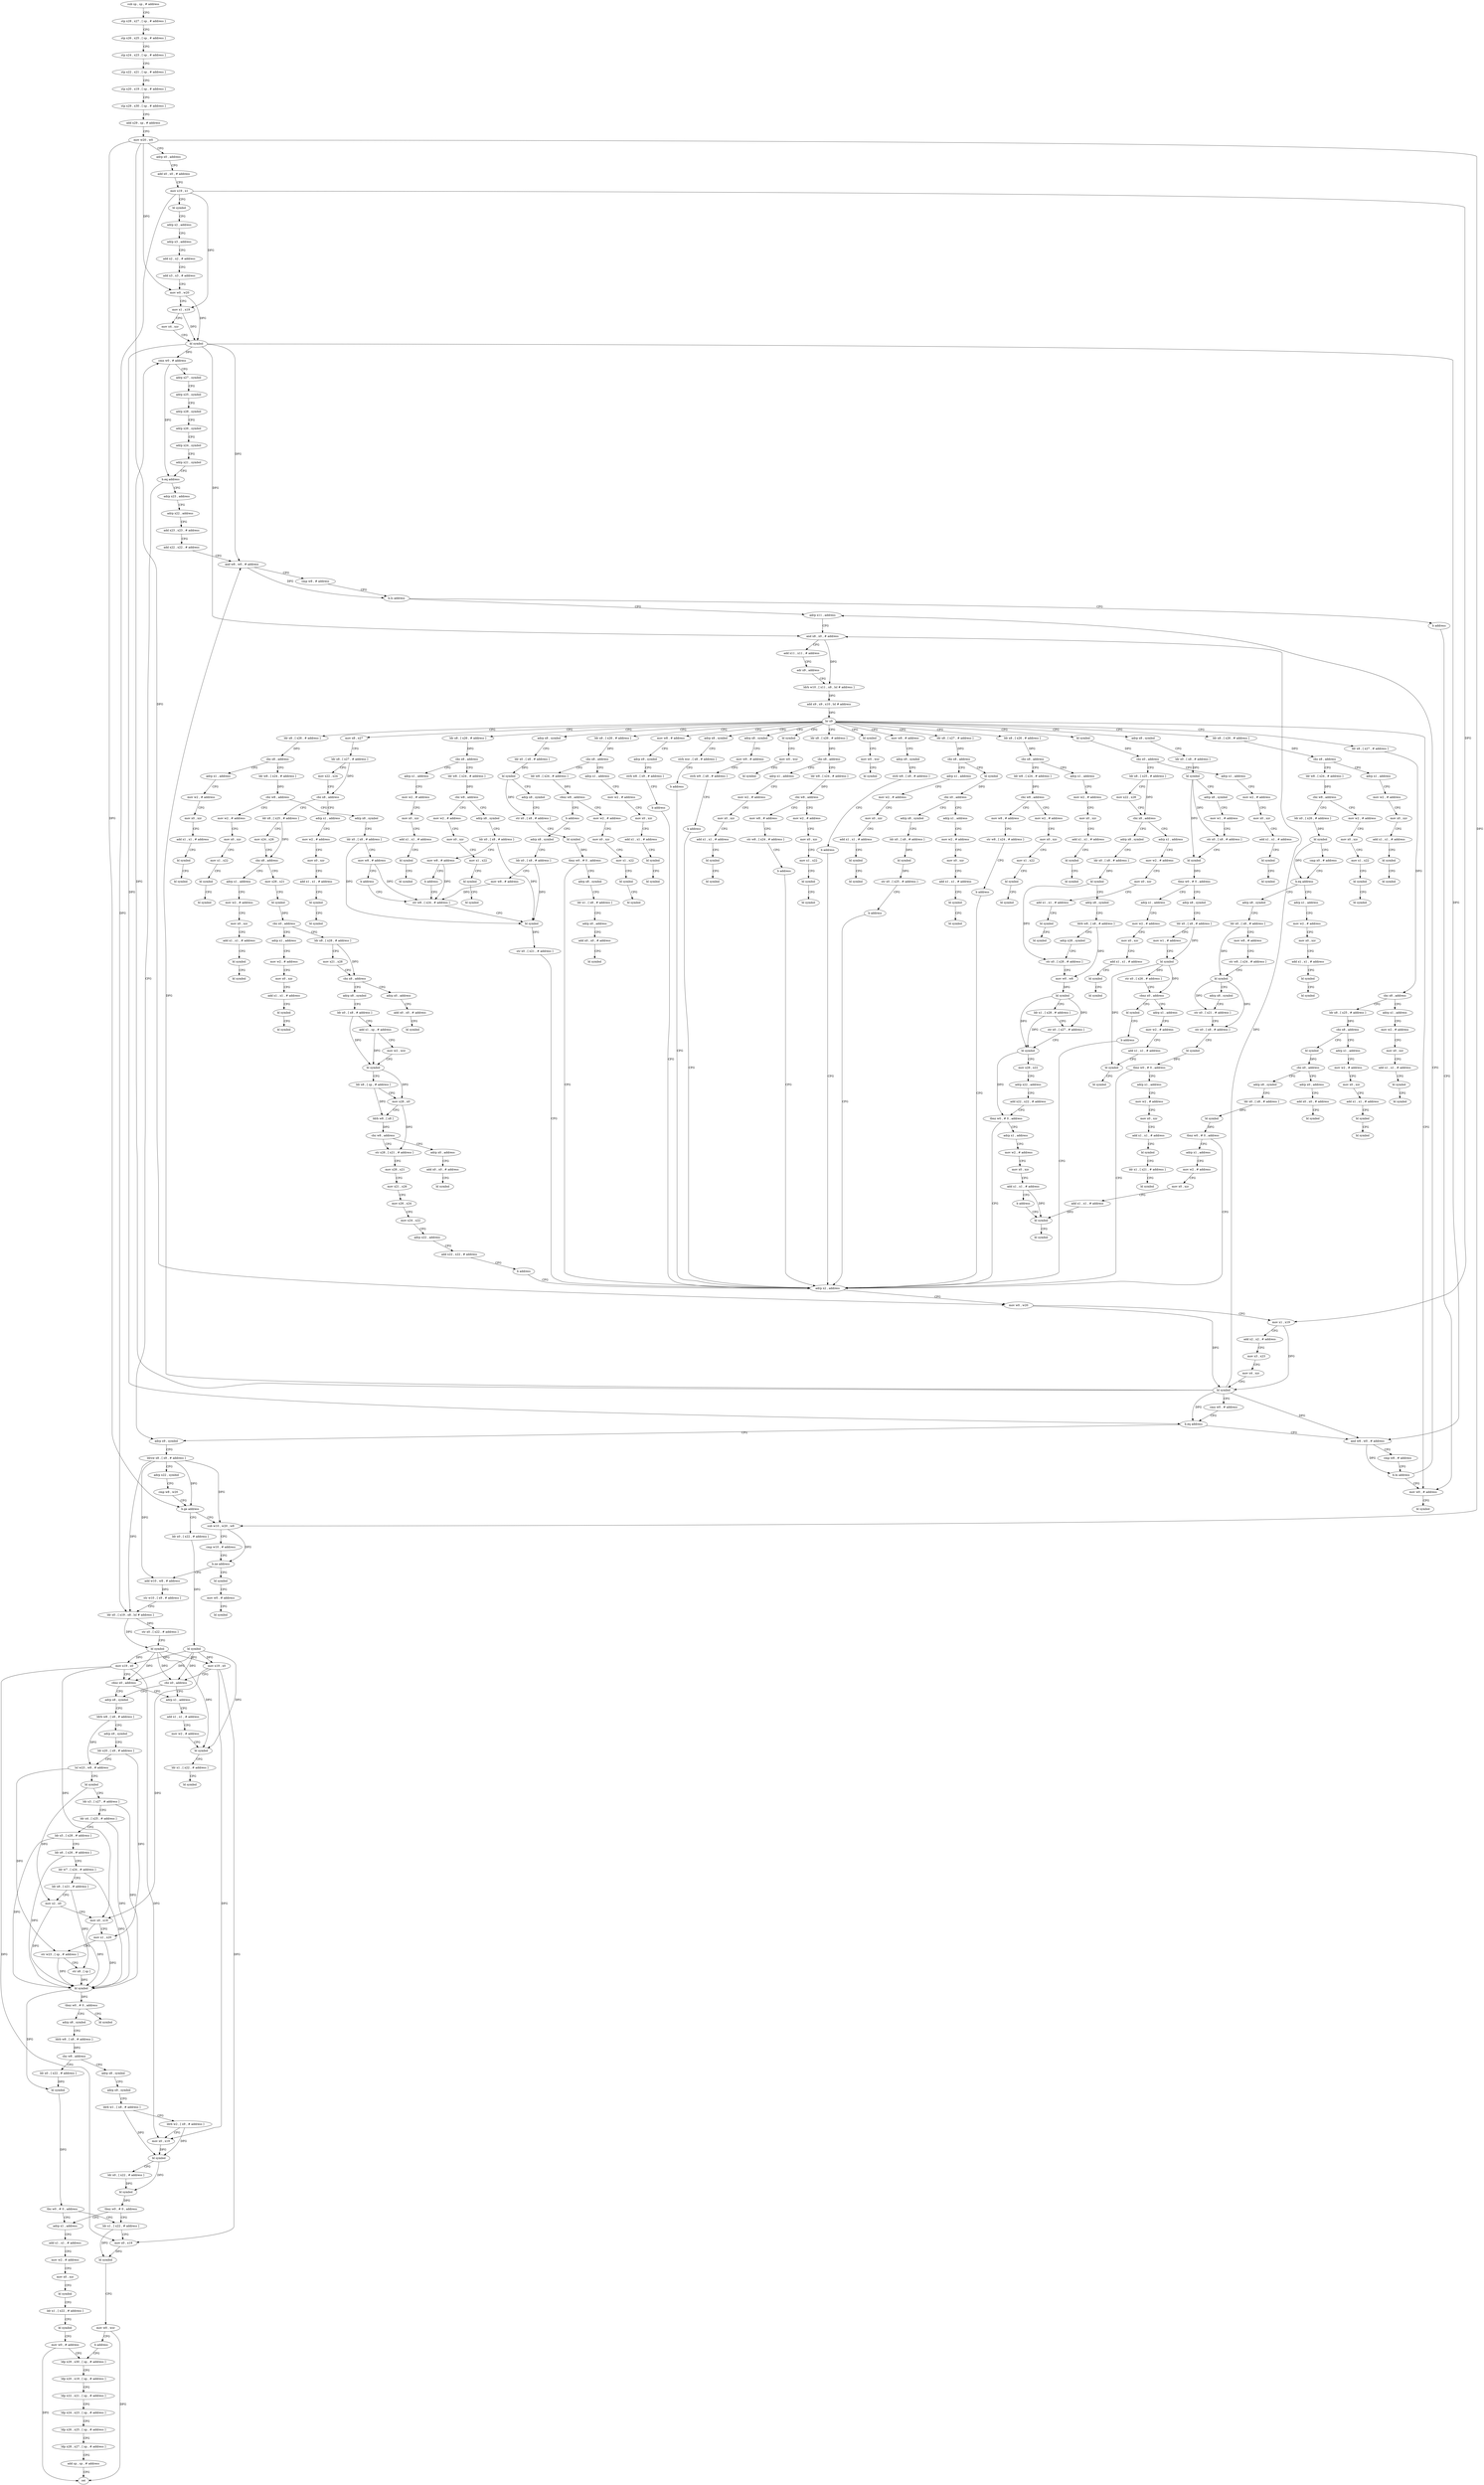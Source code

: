 digraph "func" {
"4214928" [label = "sub sp , sp , # address" ]
"4214932" [label = "stp x28 , x27 , [ sp , # address ]" ]
"4214936" [label = "stp x26 , x25 , [ sp , # address ]" ]
"4214940" [label = "stp x24 , x23 , [ sp , # address ]" ]
"4214944" [label = "stp x22 , x21 , [ sp , # address ]" ]
"4214948" [label = "stp x20 , x19 , [ sp , # address ]" ]
"4214952" [label = "stp x29 , x30 , [ sp , # address ]" ]
"4214956" [label = "add x29 , sp , # address" ]
"4214960" [label = "mov w20 , w0" ]
"4214964" [label = "adrp x0 , address" ]
"4214968" [label = "add x0 , x0 , # address" ]
"4214972" [label = "mov x19 , x1" ]
"4214976" [label = "bl symbol" ]
"4214980" [label = "adrp x2 , address" ]
"4214984" [label = "adrp x3 , address" ]
"4214988" [label = "add x2 , x2 , # address" ]
"4214992" [label = "add x3 , x3 , # address" ]
"4214996" [label = "mov w0 , w20" ]
"4215000" [label = "mov x1 , x19" ]
"4215004" [label = "mov x4 , xzr" ]
"4215008" [label = "bl symbol" ]
"4215012" [label = "cmn w0 , # address" ]
"4215016" [label = "adrp x27 , symbol" ]
"4215020" [label = "adrp x25 , symbol" ]
"4215024" [label = "adrp x28 , symbol" ]
"4215028" [label = "adrp x26 , symbol" ]
"4215032" [label = "adrp x24 , symbol" ]
"4215036" [label = "adrp x21 , symbol" ]
"4215040" [label = "b.eq address" ]
"4216584" [label = "adrp x9 , symbol" ]
"4215044" [label = "adrp x23 , address" ]
"4216588" [label = "ldrsw x8 , [ x9 , # address ]" ]
"4216592" [label = "adrp x22 , symbol" ]
"4216596" [label = "cmp w8 , w20" ]
"4216600" [label = "b.ge address" ]
"4216764" [label = "ldr x0 , [ x22 , # address ]" ]
"4216604" [label = "sub w10 , w20 , w8" ]
"4215048" [label = "adrp x22 , address" ]
"4215052" [label = "add x23 , x23 , # address" ]
"4215056" [label = "add x22 , x22 , # address" ]
"4215060" [label = "and w8 , w0 , # address" ]
"4215064" [label = "cmp w8 , # address" ]
"4215068" [label = "b.ls address" ]
"4215148" [label = "adrp x11 , address" ]
"4215072" [label = "b address" ]
"4216768" [label = "bl symbol" ]
"4216772" [label = "mov x19 , x0" ]
"4216776" [label = "cbz x0 , address" ]
"4216644" [label = "adrp x1 , address" ]
"4216780" [label = "adrp x8 , symbol" ]
"4216608" [label = "cmp w10 , # address" ]
"4216612" [label = "b.ne address" ]
"4217036" [label = "bl symbol" ]
"4216616" [label = "add w10 , w8 , # address" ]
"4215152" [label = "and x8 , x0 , # address" ]
"4215156" [label = "add x11 , x11 , # address" ]
"4215160" [label = "adr x9 , address" ]
"4215164" [label = "ldrh w10 , [ x11 , x8 , lsl # address ]" ]
"4215168" [label = "add x9 , x9 , x10 , lsl # address" ]
"4215172" [label = "br x9" ]
"4215176" [label = "adrp x8 , symbol" ]
"4215228" [label = "ldr x8 , [ x26 , # address ]" ]
"4215248" [label = "ldr x8 , [ x26 , # address ]" ]
"4215396" [label = "ldr x8 , [ x26 , # address ]" ]
"4215444" [label = "ldr x8 , [ x27 , # address ]" ]
"4215528" [label = "mov w8 , # address" ]
"4215544" [label = "bl symbol" ]
"4215696" [label = "mov x8 , x27" ]
"4215912" [label = "ldr x8 , [ x27 , # address ]" ]
"4216040" [label = "adrp x8 , symbol" ]
"4216152" [label = "ldr x8 , [ x26 , # address ]" ]
"4216204" [label = "ldr x8 , [ x26 , # address ]" ]
"4216252" [label = "ldr x8 , [ x26 , # address ]" ]
"4216304" [label = "adrp x8 , symbol" ]
"4216316" [label = "adrp x8 , symbol" ]
"4216332" [label = "mov w8 , # address" ]
"4217004" [label = "mov w0 , # address" ]
"4217012" [label = "bl symbol" ]
"4217024" [label = "bl symbol" ]
"4216648" [label = "add x1 , x1 , # address" ]
"4216652" [label = "mov w2 , # address" ]
"4216656" [label = "bl symbol" ]
"4216660" [label = "ldr x1 , [ x22 , # address ]" ]
"4216664" [label = "bl symbol" ]
"4216784" [label = "ldrb w8 , [ x8 , # address ]" ]
"4216788" [label = "adrp x9 , symbol" ]
"4216792" [label = "ldr x20 , [ x9 , # address ]" ]
"4216796" [label = "lsl w23 , w8 , # address" ]
"4216800" [label = "bl symbol" ]
"4216804" [label = "ldr x3 , [ x27 , # address ]" ]
"4216808" [label = "ldr x4 , [ x25 , # address ]" ]
"4216812" [label = "ldr x5 , [ x28 , # address ]" ]
"4216816" [label = "ldr x6 , [ x26 , # address ]" ]
"4216820" [label = "ldr w7 , [ x24 , # address ]" ]
"4216824" [label = "ldr x8 , [ x21 , # address ]" ]
"4216828" [label = "mov x2 , x0" ]
"4216832" [label = "mov x0 , x19" ]
"4216836" [label = "mov x1 , x20" ]
"4216840" [label = "str w23 , [ sp , # address ]" ]
"4216844" [label = "str x8 , [ sp ]" ]
"4216848" [label = "bl symbol" ]
"4216852" [label = "tbnz w0 , # 0 , address" ]
"4216860" [label = "adrp x8 , symbol" ]
"4216856" [label = "bl symbol" ]
"4217040" [label = "mov w0 , # address" ]
"4217044" [label = "bl symbol" ]
"4216620" [label = "str w10 , [ x9 , # address ]" ]
"4216624" [label = "ldr x0 , [ x19 , x8 , lsl # address ]" ]
"4216628" [label = "str x0 , [ x22 , # address ]" ]
"4216632" [label = "bl symbol" ]
"4216636" [label = "mov x19 , x0" ]
"4216640" [label = "cbnz x0 , address" ]
"4215180" [label = "ldr x0 , [ x8 , # address ]" ]
"4215184" [label = "bl symbol" ]
"4215188" [label = "adrp x8 , symbol" ]
"4215192" [label = "str x0 , [ x8 , # address ]" ]
"4215196" [label = "bl symbol" ]
"4215200" [label = "tbnz w0 , # 0 , address" ]
"4215100" [label = "adrp x2 , address" ]
"4215204" [label = "adrp x8 , symbol" ]
"4215232" [label = "cbz x8 , address" ]
"4216348" [label = "adrp x1 , address" ]
"4215236" [label = "ldr w8 , [ x24 , # address ]" ]
"4215252" [label = "cbz x8 , address" ]
"4216404" [label = "adrp x1 , address" ]
"4215256" [label = "ldr w8 , [ x24 , # address ]" ]
"4215400" [label = "cbz x8 , address" ]
"4216440" [label = "adrp x1 , address" ]
"4215404" [label = "ldr w8 , [ x24 , # address ]" ]
"4215448" [label = "cbz x8 , address" ]
"4215476" [label = "bl symbol" ]
"4215452" [label = "adrp x1 , address" ]
"4215532" [label = "adrp x9 , symbol" ]
"4215536" [label = "strb w8 , [ x9 , # address ]" ]
"4215540" [label = "b address" ]
"4215548" [label = "cbz x0 , address" ]
"4215576" [label = "ldr x8 , [ x25 , # address ]" ]
"4215552" [label = "adrp x1 , address" ]
"4215700" [label = "ldr x8 , [ x27 , # address ]" ]
"4215704" [label = "mov x22 , x24" ]
"4215708" [label = "cbz x8 , address" ]
"4215736" [label = "ldr x8 , [ x25 , # address ]" ]
"4215712" [label = "adrp x1 , address" ]
"4215916" [label = "cbz x8 , address" ]
"4215944" [label = "ldr x8 , [ x25 , # address ]" ]
"4215920" [label = "adrp x1 , address" ]
"4216044" [label = "ldr x0 , [ x8 , # address ]" ]
"4216048" [label = "bl symbol" ]
"4216052" [label = "adrp x8 , symbol" ]
"4216056" [label = "mov w1 , # address" ]
"4216060" [label = "str x0 , [ x8 , # address ]" ]
"4216064" [label = "bl symbol" ]
"4216068" [label = "tbnz w0 , # 0 , address" ]
"4216096" [label = "adrp x8 , symbol" ]
"4216072" [label = "adrp x1 , address" ]
"4216156" [label = "cbz x8 , address" ]
"4216476" [label = "adrp x1 , address" ]
"4216160" [label = "ldr w8 , [ x24 , # address ]" ]
"4216208" [label = "cbz x8 , address" ]
"4216512" [label = "adrp x1 , address" ]
"4216212" [label = "ldr w8 , [ x24 , # address ]" ]
"4216256" [label = "cbz x8 , address" ]
"4216548" [label = "adrp x1 , address" ]
"4216260" [label = "ldr w8 , [ x24 , # address ]" ]
"4216308" [label = "strb wzr , [ x8 , # address ]" ]
"4216312" [label = "b address" ]
"4216320" [label = "mov w9 , # address" ]
"4216324" [label = "strb w9 , [ x8 , # address ]" ]
"4216328" [label = "b address" ]
"4216336" [label = "adrp x9 , symbol" ]
"4216340" [label = "strb w8 , [ x9 , # address ]" ]
"4216344" [label = "b address" ]
"4217008" [label = "bl symbol" ]
"4217016" [label = "mov w0 , wzr" ]
"4217020" [label = "bl symbol" ]
"4217028" [label = "mov w0 , wzr" ]
"4217032" [label = "bl symbol" ]
"4216864" [label = "ldrb w8 , [ x8 , # address ]" ]
"4216868" [label = "cbz w8 , address" ]
"4216904" [label = "adrp x8 , symbol" ]
"4216872" [label = "ldr x0 , [ x22 , # address ]" ]
"4215104" [label = "mov w0 , w20" ]
"4215108" [label = "mov x1 , x19" ]
"4215112" [label = "add x2 , x2 , # address" ]
"4215116" [label = "mov x3 , x23" ]
"4215120" [label = "mov x4 , xzr" ]
"4215124" [label = "bl symbol" ]
"4215128" [label = "cmn w0 , # address" ]
"4215132" [label = "b.eq address" ]
"4215136" [label = "and w8 , w0 , # address" ]
"4215208" [label = "ldr x1 , [ x8 , # address ]" ]
"4215212" [label = "adrp x0 , address" ]
"4215216" [label = "add x0 , x0 , # address" ]
"4215220" [label = "bl symbol" ]
"4216352" [label = "mov w2 , # address" ]
"4216356" [label = "mov x0 , xzr" ]
"4216360" [label = "add x1 , x1 , # address" ]
"4216364" [label = "bl symbol" ]
"4216368" [label = "bl symbol" ]
"4215240" [label = "cbnz w8 , address" ]
"4216380" [label = "mov w2 , # address" ]
"4215244" [label = "b address" ]
"4216408" [label = "mov w2 , # address" ]
"4216412" [label = "mov x0 , xzr" ]
"4216416" [label = "add x1 , x1 , # address" ]
"4216420" [label = "bl symbol" ]
"4216424" [label = "bl symbol" ]
"4215260" [label = "cbz w8 , address" ]
"4215284" [label = "ldr x0 , [ x26 , # address ]" ]
"4215264" [label = "mov w2 , # address" ]
"4216444" [label = "mov w2 , # address" ]
"4216448" [label = "mov x0 , xzr" ]
"4216452" [label = "add x1 , x1 , # address" ]
"4216456" [label = "bl symbol" ]
"4216460" [label = "bl symbol" ]
"4215408" [label = "cbz w8 , address" ]
"4215432" [label = "mov w8 , # address" ]
"4215412" [label = "mov w2 , # address" ]
"4215480" [label = "cbz x0 , address" ]
"4215508" [label = "adrp x8 , symbol" ]
"4215484" [label = "adrp x1 , address" ]
"4215456" [label = "mov w2 , # address" ]
"4215460" [label = "mov x0 , xzr" ]
"4215464" [label = "add x1 , x1 , # address" ]
"4215468" [label = "bl symbol" ]
"4215472" [label = "bl symbol" ]
"4215580" [label = "mov x22 , x28" ]
"4215584" [label = "cbz x8 , address" ]
"4215612" [label = "adrp x8 , symbol" ]
"4215588" [label = "adrp x1 , address" ]
"4215556" [label = "mov w2 , # address" ]
"4215560" [label = "mov x0 , xzr" ]
"4215564" [label = "add x1 , x1 , # address" ]
"4215568" [label = "bl symbol" ]
"4215572" [label = "bl symbol" ]
"4215740" [label = "mov x24 , x26" ]
"4215744" [label = "cbz x8 , address" ]
"4215772" [label = "mov x26 , x21" ]
"4215748" [label = "adrp x1 , address" ]
"4215716" [label = "mov w2 , # address" ]
"4215720" [label = "mov x0 , xzr" ]
"4215724" [label = "add x1 , x1 , # address" ]
"4215728" [label = "bl symbol" ]
"4215732" [label = "bl symbol" ]
"4215948" [label = "cbz x8 , address" ]
"4215976" [label = "bl symbol" ]
"4215952" [label = "adrp x1 , address" ]
"4215924" [label = "mov w2 , # address" ]
"4215928" [label = "mov x0 , xzr" ]
"4215932" [label = "add x1 , x1 , # address" ]
"4215936" [label = "bl symbol" ]
"4215940" [label = "bl symbol" ]
"4216100" [label = "ldr x0 , [ x8 , # address ]" ]
"4216104" [label = "mov w1 , # address" ]
"4216108" [label = "bl symbol" ]
"4216112" [label = "str x0 , [ x26 , # address ]" ]
"4216116" [label = "cbnz x0 , address" ]
"4216144" [label = "bl symbol" ]
"4216120" [label = "adrp x1 , address" ]
"4216076" [label = "mov w2 , # address" ]
"4216080" [label = "mov x0 , xzr" ]
"4216084" [label = "add x1 , x1 , # address" ]
"4216088" [label = "bl symbol" ]
"4216092" [label = "bl symbol" ]
"4216480" [label = "mov w2 , # address" ]
"4216484" [label = "mov x0 , xzr" ]
"4216488" [label = "add x1 , x1 , # address" ]
"4216492" [label = "bl symbol" ]
"4216496" [label = "bl symbol" ]
"4216164" [label = "cbz w8 , address" ]
"4216188" [label = "adrp x8 , symbol" ]
"4216168" [label = "mov w2 , # address" ]
"4216516" [label = "mov w2 , # address" ]
"4216520" [label = "mov x0 , xzr" ]
"4216524" [label = "add x1 , x1 , # address" ]
"4216528" [label = "bl symbol" ]
"4216532" [label = "bl symbol" ]
"4216216" [label = "cbz w8 , address" ]
"4216240" [label = "mov w8 , # address" ]
"4216220" [label = "mov w2 , # address" ]
"4216552" [label = "mov w2 , # address" ]
"4216556" [label = "mov x0 , xzr" ]
"4216560" [label = "add x1 , x1 , # address" ]
"4216564" [label = "bl symbol" ]
"4216568" [label = "bl symbol" ]
"4216264" [label = "cbz w8 , address" ]
"4216288" [label = "adrp x8 , symbol" ]
"4216268" [label = "mov w2 , # address" ]
"4216908" [label = "adrp x9 , symbol" ]
"4216912" [label = "ldrb w1 , [ x8 , # address ]" ]
"4216916" [label = "ldrb w2 , [ x9 , # address ]" ]
"4216920" [label = "mov x0 , x19" ]
"4216924" [label = "bl symbol" ]
"4216928" [label = "ldr x0 , [ x22 , # address ]" ]
"4216932" [label = "bl symbol" ]
"4216936" [label = "tbnz w0 , # 0 , address" ]
"4216884" [label = "ldr x1 , [ x22 , # address ]" ]
"4216940" [label = "adrp x1 , address" ]
"4216876" [label = "bl symbol" ]
"4216880" [label = "tbz w0 , # 0 , address" ]
"4215140" [label = "cmp w8 , # address" ]
"4215144" [label = "b.hi address" ]
"4216384" [label = "mov x0 , xzr" ]
"4216388" [label = "mov x1 , x22" ]
"4216392" [label = "bl symbol" ]
"4216396" [label = "bl symbol" ]
"4215076" [label = "adrp x8 , symbol" ]
"4215288" [label = "bl symbol" ]
"4215292" [label = "cmp x0 , # address" ]
"4215296" [label = "b.eq address" ]
"4215324" [label = "adrp x8 , symbol" ]
"4215300" [label = "adrp x1 , address" ]
"4215268" [label = "mov x0 , xzr" ]
"4215272" [label = "mov x1 , x22" ]
"4215276" [label = "bl symbol" ]
"4215280" [label = "bl symbol" ]
"4215436" [label = "str w8 , [ x24 , # address ]" ]
"4215440" [label = "b address" ]
"4215416" [label = "mov x0 , xzr" ]
"4215420" [label = "mov x1 , x22" ]
"4215424" [label = "bl symbol" ]
"4215428" [label = "bl symbol" ]
"4215512" [label = "ldr x0 , [ x8 , # address ]" ]
"4215516" [label = "bl symbol" ]
"4215520" [label = "str x0 , [ x25 , # address ]" ]
"4215524" [label = "b address" ]
"4215488" [label = "mov w2 , # address" ]
"4215492" [label = "mov x0 , xzr" ]
"4215496" [label = "add x1 , x1 , # address" ]
"4215500" [label = "bl symbol" ]
"4215504" [label = "bl symbol" ]
"4215616" [label = "ldr x0 , [ x8 , # address ]" ]
"4215620" [label = "bl symbol" ]
"4215624" [label = "adrp x8 , symbol" ]
"4215628" [label = "ldrb w8 , [ x8 , # address ]" ]
"4215632" [label = "adrp x28 , symbol" ]
"4215636" [label = "str x0 , [ x28 , # address ]" ]
"4215640" [label = "mov w0 , w8" ]
"4215644" [label = "bl symbol" ]
"4215648" [label = "ldr x1 , [ x28 , # address ]" ]
"4215652" [label = "str x0 , [ x27 , # address ]" ]
"4215656" [label = "bl symbol" ]
"4215660" [label = "mov x28 , x22" ]
"4215664" [label = "adrp x22 , address" ]
"4215668" [label = "add x22 , x22 , # address" ]
"4215672" [label = "tbnz w0 , # 0 , address" ]
"4215676" [label = "adrp x1 , address" ]
"4215592" [label = "mov w2 , # address" ]
"4215596" [label = "mov x0 , xzr" ]
"4215600" [label = "add x1 , x1 , # address" ]
"4215604" [label = "bl symbol" ]
"4215608" [label = "bl symbol" ]
"4215776" [label = "bl symbol" ]
"4215780" [label = "cbz x0 , address" ]
"4215808" [label = "ldr x8 , [ x28 , # address ]" ]
"4215784" [label = "adrp x1 , address" ]
"4215752" [label = "mov w2 , # address" ]
"4215756" [label = "mov x0 , xzr" ]
"4215760" [label = "add x1 , x1 , # address" ]
"4215764" [label = "bl symbol" ]
"4215768" [label = "bl symbol" ]
"4215980" [label = "cbz x0 , address" ]
"4215996" [label = "adrp x8 , symbol" ]
"4215984" [label = "adrp x0 , address" ]
"4215956" [label = "mov w2 , # address" ]
"4215960" [label = "mov x0 , xzr" ]
"4215964" [label = "add x1 , x1 , # address" ]
"4215968" [label = "bl symbol" ]
"4215972" [label = "bl symbol" ]
"4216148" [label = "b address" ]
"4216124" [label = "mov w2 , # address" ]
"4216128" [label = "add x1 , x1 , # address" ]
"4216132" [label = "bl symbol" ]
"4216136" [label = "bl symbol" ]
"4216192" [label = "ldr x0 , [ x8 , # address ]" ]
"4216196" [label = "mov w8 , # address" ]
"4216200" [label = "b address" ]
"4215088" [label = "str w8 , [ x24 , # address ]" ]
"4216172" [label = "mov x0 , xzr" ]
"4216176" [label = "mov x1 , x22" ]
"4216180" [label = "bl symbol" ]
"4216184" [label = "bl symbol" ]
"4216244" [label = "str w8 , [ x24 , # address ]" ]
"4216248" [label = "b address" ]
"4216224" [label = "mov x0 , xzr" ]
"4216228" [label = "mov x1 , x22" ]
"4216232" [label = "bl symbol" ]
"4216236" [label = "bl symbol" ]
"4216292" [label = "ldr x0 , [ x8 , # address ]" ]
"4216296" [label = "mov w8 , # address" ]
"4216300" [label = "b address" ]
"4216272" [label = "mov x0 , xzr" ]
"4216276" [label = "mov x1 , x22" ]
"4216280" [label = "bl symbol" ]
"4216284" [label = "bl symbol" ]
"4216888" [label = "mov x0 , x19" ]
"4216892" [label = "bl symbol" ]
"4216896" [label = "mov w0 , wzr" ]
"4216900" [label = "b address" ]
"4216972" [label = "ldp x29 , x30 , [ sp , # address ]" ]
"4216944" [label = "add x1 , x1 , # address" ]
"4216948" [label = "mov w2 , # address" ]
"4216952" [label = "mov x0 , xzr" ]
"4216956" [label = "bl symbol" ]
"4216960" [label = "ldr x1 , [ x22 , # address ]" ]
"4216964" [label = "bl symbol" ]
"4216968" [label = "mov w0 , # address" ]
"4215080" [label = "ldr x0 , [ x8 , # address ]" ]
"4215084" [label = "mov w8 , # address" ]
"4215328" [label = "ldr x0 , [ x8 , # address ]" ]
"4215332" [label = "mov w8 , # address" ]
"4215336" [label = "str w8 , [ x24 , # address ]" ]
"4215340" [label = "bl symbol" ]
"4215344" [label = "adrp x8 , symbol" ]
"4215348" [label = "str x0 , [ x21 , # address ]" ]
"4215352" [label = "str x0 , [ x8 , # address ]" ]
"4215356" [label = "bl symbol" ]
"4215360" [label = "tbnz w0 , # 0 , address" ]
"4215364" [label = "adrp x1 , address" ]
"4215304" [label = "mov w2 , # address" ]
"4215308" [label = "mov x0 , xzr" ]
"4215312" [label = "add x1 , x1 , # address" ]
"4215316" [label = "bl symbol" ]
"4215320" [label = "bl symbol" ]
"4215680" [label = "mov w2 , # address" ]
"4215684" [label = "mov x0 , xzr" ]
"4215688" [label = "add x1 , x1 , # address" ]
"4215692" [label = "b address" ]
"4216028" [label = "bl symbol" ]
"4215812" [label = "mov x21 , x28" ]
"4215816" [label = "cbz x8 , address" ]
"4215832" [label = "adrp x8 , symbol" ]
"4215820" [label = "adrp x0 , address" ]
"4215788" [label = "mov w2 , # address" ]
"4215792" [label = "mov x0 , xzr" ]
"4215796" [label = "add x1 , x1 , # address" ]
"4215800" [label = "bl symbol" ]
"4215804" [label = "bl symbol" ]
"4216000" [label = "ldr x0 , [ x8 , # address ]" ]
"4216004" [label = "bl symbol" ]
"4216008" [label = "tbnz w0 , # 0 , address" ]
"4216012" [label = "adrp x1 , address" ]
"4215988" [label = "add x0 , x0 , # address" ]
"4215992" [label = "bl symbol" ]
"4215092" [label = "bl symbol" ]
"4215096" [label = "str x0 , [ x21 , # address ]" ]
"4216976" [label = "ldp x20 , x19 , [ sp , # address ]" ]
"4216980" [label = "ldp x22 , x21 , [ sp , # address ]" ]
"4216984" [label = "ldp x24 , x23 , [ sp , # address ]" ]
"4216988" [label = "ldp x26 , x25 , [ sp , # address ]" ]
"4216992" [label = "ldp x28 , x27 , [ sp , # address ]" ]
"4216996" [label = "add sp , sp , # address" ]
"4217000" [label = "ret" ]
"4215368" [label = "mov w2 , # address" ]
"4215372" [label = "mov x0 , xzr" ]
"4215376" [label = "add x1 , x1 , # address" ]
"4215380" [label = "bl symbol" ]
"4215384" [label = "ldr x1 , [ x21 , # address ]" ]
"4215388" [label = "bl symbol" ]
"4216032" [label = "bl symbol" ]
"4215836" [label = "ldr x0 , [ x8 , # address ]" ]
"4215840" [label = "add x1 , sp , # address" ]
"4215844" [label = "mov w2 , wzr" ]
"4215848" [label = "bl symbol" ]
"4215852" [label = "ldr x8 , [ sp , # address ]" ]
"4215856" [label = "mov x28 , x0" ]
"4215860" [label = "ldrb w8 , [ x8 ]" ]
"4215864" [label = "cbz w8 , address" ]
"4215880" [label = "str x28 , [ x21 , # address ]" ]
"4215868" [label = "adrp x0 , address" ]
"4215824" [label = "add x0 , x0 , # address" ]
"4215828" [label = "bl symbol" ]
"4216016" [label = "mov w2 , # address" ]
"4216020" [label = "mov x0 , xzr" ]
"4216024" [label = "add x1 , x1 , # address" ]
"4215884" [label = "mov x28 , x21" ]
"4215888" [label = "mov x21 , x26" ]
"4215892" [label = "mov x26 , x24" ]
"4215896" [label = "mov x24 , x22" ]
"4215900" [label = "adrp x22 , address" ]
"4215904" [label = "add x22 , x22 , # address" ]
"4215908" [label = "b address" ]
"4215872" [label = "add x0 , x0 , # address" ]
"4215876" [label = "bl symbol" ]
"4214928" -> "4214932" [ label = "CFG" ]
"4214932" -> "4214936" [ label = "CFG" ]
"4214936" -> "4214940" [ label = "CFG" ]
"4214940" -> "4214944" [ label = "CFG" ]
"4214944" -> "4214948" [ label = "CFG" ]
"4214948" -> "4214952" [ label = "CFG" ]
"4214952" -> "4214956" [ label = "CFG" ]
"4214956" -> "4214960" [ label = "CFG" ]
"4214960" -> "4214964" [ label = "CFG" ]
"4214960" -> "4214996" [ label = "DFG" ]
"4214960" -> "4216600" [ label = "DFG" ]
"4214960" -> "4216604" [ label = "DFG" ]
"4214960" -> "4215104" [ label = "DFG" ]
"4214964" -> "4214968" [ label = "CFG" ]
"4214968" -> "4214972" [ label = "CFG" ]
"4214972" -> "4214976" [ label = "CFG" ]
"4214972" -> "4215000" [ label = "DFG" ]
"4214972" -> "4216624" [ label = "DFG" ]
"4214972" -> "4215108" [ label = "DFG" ]
"4214976" -> "4214980" [ label = "CFG" ]
"4214980" -> "4214984" [ label = "CFG" ]
"4214984" -> "4214988" [ label = "CFG" ]
"4214988" -> "4214992" [ label = "CFG" ]
"4214992" -> "4214996" [ label = "CFG" ]
"4214996" -> "4215000" [ label = "CFG" ]
"4214996" -> "4215008" [ label = "DFG" ]
"4215000" -> "4215004" [ label = "CFG" ]
"4215000" -> "4215008" [ label = "DFG" ]
"4215004" -> "4215008" [ label = "CFG" ]
"4215008" -> "4215012" [ label = "DFG" ]
"4215008" -> "4215060" [ label = "DFG" ]
"4215008" -> "4215152" [ label = "DFG" ]
"4215008" -> "4215132" [ label = "DFG" ]
"4215008" -> "4215136" [ label = "DFG" ]
"4215012" -> "4215016" [ label = "CFG" ]
"4215012" -> "4215040" [ label = "DFG" ]
"4215016" -> "4215020" [ label = "CFG" ]
"4215020" -> "4215024" [ label = "CFG" ]
"4215024" -> "4215028" [ label = "CFG" ]
"4215028" -> "4215032" [ label = "CFG" ]
"4215032" -> "4215036" [ label = "CFG" ]
"4215036" -> "4215040" [ label = "CFG" ]
"4215040" -> "4216584" [ label = "CFG" ]
"4215040" -> "4215044" [ label = "CFG" ]
"4216584" -> "4216588" [ label = "CFG" ]
"4215044" -> "4215048" [ label = "CFG" ]
"4216588" -> "4216592" [ label = "CFG" ]
"4216588" -> "4216600" [ label = "DFG" ]
"4216588" -> "4216604" [ label = "DFG" ]
"4216588" -> "4216616" [ label = "DFG" ]
"4216588" -> "4216624" [ label = "DFG" ]
"4216592" -> "4216596" [ label = "CFG" ]
"4216596" -> "4216600" [ label = "CFG" ]
"4216600" -> "4216764" [ label = "CFG" ]
"4216600" -> "4216604" [ label = "CFG" ]
"4216764" -> "4216768" [ label = "DFG" ]
"4216604" -> "4216608" [ label = "CFG" ]
"4216604" -> "4216612" [ label = "DFG" ]
"4215048" -> "4215052" [ label = "CFG" ]
"4215052" -> "4215056" [ label = "CFG" ]
"4215056" -> "4215060" [ label = "CFG" ]
"4215060" -> "4215064" [ label = "CFG" ]
"4215060" -> "4215068" [ label = "DFG" ]
"4215064" -> "4215068" [ label = "CFG" ]
"4215068" -> "4215148" [ label = "CFG" ]
"4215068" -> "4215072" [ label = "CFG" ]
"4215148" -> "4215152" [ label = "CFG" ]
"4215072" -> "4217004" [ label = "CFG" ]
"4216768" -> "4216772" [ label = "DFG" ]
"4216768" -> "4216776" [ label = "DFG" ]
"4216768" -> "4216656" [ label = "DFG" ]
"4216768" -> "4216636" [ label = "DFG" ]
"4216768" -> "4216640" [ label = "DFG" ]
"4216772" -> "4216776" [ label = "CFG" ]
"4216772" -> "4216832" [ label = "DFG" ]
"4216772" -> "4216920" [ label = "DFG" ]
"4216772" -> "4216888" [ label = "DFG" ]
"4216776" -> "4216644" [ label = "CFG" ]
"4216776" -> "4216780" [ label = "CFG" ]
"4216644" -> "4216648" [ label = "CFG" ]
"4216780" -> "4216784" [ label = "CFG" ]
"4216608" -> "4216612" [ label = "CFG" ]
"4216612" -> "4217036" [ label = "CFG" ]
"4216612" -> "4216616" [ label = "CFG" ]
"4217036" -> "4217040" [ label = "CFG" ]
"4216616" -> "4216620" [ label = "DFG" ]
"4215152" -> "4215156" [ label = "CFG" ]
"4215152" -> "4215164" [ label = "DFG" ]
"4215156" -> "4215160" [ label = "CFG" ]
"4215160" -> "4215164" [ label = "CFG" ]
"4215164" -> "4215168" [ label = "DFG" ]
"4215168" -> "4215172" [ label = "DFG" ]
"4215172" -> "4215176" [ label = "CFG" ]
"4215172" -> "4215228" [ label = "CFG" ]
"4215172" -> "4215248" [ label = "CFG" ]
"4215172" -> "4215396" [ label = "CFG" ]
"4215172" -> "4215444" [ label = "CFG" ]
"4215172" -> "4215528" [ label = "CFG" ]
"4215172" -> "4215544" [ label = "CFG" ]
"4215172" -> "4215696" [ label = "CFG" ]
"4215172" -> "4215912" [ label = "CFG" ]
"4215172" -> "4216040" [ label = "CFG" ]
"4215172" -> "4216152" [ label = "CFG" ]
"4215172" -> "4216204" [ label = "CFG" ]
"4215172" -> "4216252" [ label = "CFG" ]
"4215172" -> "4216304" [ label = "CFG" ]
"4215172" -> "4216316" [ label = "CFG" ]
"4215172" -> "4216332" [ label = "CFG" ]
"4215172" -> "4217004" [ label = "CFG" ]
"4215172" -> "4217012" [ label = "CFG" ]
"4215172" -> "4217024" [ label = "CFG" ]
"4215176" -> "4215180" [ label = "CFG" ]
"4215228" -> "4215232" [ label = "DFG" ]
"4215248" -> "4215252" [ label = "DFG" ]
"4215396" -> "4215400" [ label = "DFG" ]
"4215444" -> "4215448" [ label = "DFG" ]
"4215528" -> "4215532" [ label = "CFG" ]
"4215544" -> "4215548" [ label = "DFG" ]
"4215696" -> "4215700" [ label = "CFG" ]
"4215912" -> "4215916" [ label = "DFG" ]
"4216040" -> "4216044" [ label = "CFG" ]
"4216152" -> "4216156" [ label = "DFG" ]
"4216204" -> "4216208" [ label = "DFG" ]
"4216252" -> "4216256" [ label = "DFG" ]
"4216304" -> "4216308" [ label = "CFG" ]
"4216316" -> "4216320" [ label = "CFG" ]
"4216332" -> "4216336" [ label = "CFG" ]
"4217004" -> "4217008" [ label = "CFG" ]
"4217012" -> "4217016" [ label = "CFG" ]
"4217024" -> "4217028" [ label = "CFG" ]
"4216648" -> "4216652" [ label = "CFG" ]
"4216652" -> "4216656" [ label = "CFG" ]
"4216656" -> "4216660" [ label = "CFG" ]
"4216660" -> "4216664" [ label = "CFG" ]
"4216784" -> "4216788" [ label = "CFG" ]
"4216784" -> "4216796" [ label = "DFG" ]
"4216788" -> "4216792" [ label = "CFG" ]
"4216792" -> "4216796" [ label = "CFG" ]
"4216792" -> "4216836" [ label = "DFG" ]
"4216796" -> "4216800" [ label = "CFG" ]
"4216796" -> "4216840" [ label = "DFG" ]
"4216800" -> "4216804" [ label = "CFG" ]
"4216800" -> "4216828" [ label = "DFG" ]
"4216804" -> "4216808" [ label = "CFG" ]
"4216804" -> "4216848" [ label = "DFG" ]
"4216808" -> "4216812" [ label = "CFG" ]
"4216808" -> "4216848" [ label = "DFG" ]
"4216812" -> "4216816" [ label = "CFG" ]
"4216812" -> "4216848" [ label = "DFG" ]
"4216816" -> "4216820" [ label = "CFG" ]
"4216816" -> "4216848" [ label = "DFG" ]
"4216820" -> "4216824" [ label = "CFG" ]
"4216820" -> "4216848" [ label = "DFG" ]
"4216824" -> "4216828" [ label = "CFG" ]
"4216824" -> "4216844" [ label = "DFG" ]
"4216828" -> "4216832" [ label = "CFG" ]
"4216828" -> "4216848" [ label = "DFG" ]
"4216832" -> "4216836" [ label = "CFG" ]
"4216832" -> "4216848" [ label = "DFG" ]
"4216836" -> "4216840" [ label = "CFG" ]
"4216836" -> "4216848" [ label = "DFG" ]
"4216840" -> "4216844" [ label = "CFG" ]
"4216840" -> "4216848" [ label = "DFG" ]
"4216844" -> "4216848" [ label = "DFG" ]
"4216848" -> "4216852" [ label = "DFG" ]
"4216848" -> "4216876" [ label = "DFG" ]
"4216852" -> "4216860" [ label = "CFG" ]
"4216852" -> "4216856" [ label = "CFG" ]
"4216860" -> "4216864" [ label = "CFG" ]
"4217040" -> "4217044" [ label = "CFG" ]
"4216620" -> "4216624" [ label = "CFG" ]
"4216624" -> "4216628" [ label = "DFG" ]
"4216624" -> "4216632" [ label = "DFG" ]
"4216628" -> "4216632" [ label = "CFG" ]
"4216632" -> "4216636" [ label = "DFG" ]
"4216632" -> "4216772" [ label = "DFG" ]
"4216632" -> "4216776" [ label = "DFG" ]
"4216632" -> "4216656" [ label = "DFG" ]
"4216632" -> "4216640" [ label = "DFG" ]
"4216636" -> "4216640" [ label = "CFG" ]
"4216636" -> "4216832" [ label = "DFG" ]
"4216636" -> "4216920" [ label = "DFG" ]
"4216636" -> "4216888" [ label = "DFG" ]
"4216640" -> "4216780" [ label = "CFG" ]
"4216640" -> "4216644" [ label = "CFG" ]
"4215180" -> "4215184" [ label = "DFG" ]
"4215184" -> "4215188" [ label = "CFG" ]
"4215184" -> "4215192" [ label = "DFG" ]
"4215188" -> "4215192" [ label = "CFG" ]
"4215192" -> "4215196" [ label = "CFG" ]
"4215196" -> "4215200" [ label = "DFG" ]
"4215200" -> "4215100" [ label = "CFG" ]
"4215200" -> "4215204" [ label = "CFG" ]
"4215100" -> "4215104" [ label = "CFG" ]
"4215204" -> "4215208" [ label = "CFG" ]
"4215232" -> "4216348" [ label = "CFG" ]
"4215232" -> "4215236" [ label = "CFG" ]
"4216348" -> "4216352" [ label = "CFG" ]
"4215236" -> "4215240" [ label = "DFG" ]
"4215252" -> "4216404" [ label = "CFG" ]
"4215252" -> "4215256" [ label = "CFG" ]
"4216404" -> "4216408" [ label = "CFG" ]
"4215256" -> "4215260" [ label = "DFG" ]
"4215400" -> "4216440" [ label = "CFG" ]
"4215400" -> "4215404" [ label = "CFG" ]
"4216440" -> "4216444" [ label = "CFG" ]
"4215404" -> "4215408" [ label = "DFG" ]
"4215448" -> "4215476" [ label = "CFG" ]
"4215448" -> "4215452" [ label = "CFG" ]
"4215476" -> "4215480" [ label = "DFG" ]
"4215452" -> "4215456" [ label = "CFG" ]
"4215532" -> "4215536" [ label = "CFG" ]
"4215536" -> "4215540" [ label = "CFG" ]
"4215540" -> "4215100" [ label = "CFG" ]
"4215548" -> "4215576" [ label = "CFG" ]
"4215548" -> "4215552" [ label = "CFG" ]
"4215576" -> "4215580" [ label = "CFG" ]
"4215576" -> "4215584" [ label = "DFG" ]
"4215552" -> "4215556" [ label = "CFG" ]
"4215700" -> "4215704" [ label = "CFG" ]
"4215700" -> "4215708" [ label = "DFG" ]
"4215704" -> "4215708" [ label = "CFG" ]
"4215708" -> "4215736" [ label = "CFG" ]
"4215708" -> "4215712" [ label = "CFG" ]
"4215736" -> "4215740" [ label = "CFG" ]
"4215736" -> "4215744" [ label = "DFG" ]
"4215712" -> "4215716" [ label = "CFG" ]
"4215916" -> "4215944" [ label = "CFG" ]
"4215916" -> "4215920" [ label = "CFG" ]
"4215944" -> "4215948" [ label = "DFG" ]
"4215920" -> "4215924" [ label = "CFG" ]
"4216044" -> "4216048" [ label = "DFG" ]
"4216048" -> "4216052" [ label = "CFG" ]
"4216048" -> "4216060" [ label = "DFG" ]
"4216048" -> "4216064" [ label = "DFG" ]
"4216052" -> "4216056" [ label = "CFG" ]
"4216056" -> "4216060" [ label = "CFG" ]
"4216060" -> "4216064" [ label = "CFG" ]
"4216064" -> "4216068" [ label = "DFG" ]
"4216068" -> "4216096" [ label = "CFG" ]
"4216068" -> "4216072" [ label = "CFG" ]
"4216096" -> "4216100" [ label = "CFG" ]
"4216072" -> "4216076" [ label = "CFG" ]
"4216156" -> "4216476" [ label = "CFG" ]
"4216156" -> "4216160" [ label = "CFG" ]
"4216476" -> "4216480" [ label = "CFG" ]
"4216160" -> "4216164" [ label = "DFG" ]
"4216208" -> "4216512" [ label = "CFG" ]
"4216208" -> "4216212" [ label = "CFG" ]
"4216512" -> "4216516" [ label = "CFG" ]
"4216212" -> "4216216" [ label = "DFG" ]
"4216256" -> "4216548" [ label = "CFG" ]
"4216256" -> "4216260" [ label = "CFG" ]
"4216548" -> "4216552" [ label = "CFG" ]
"4216260" -> "4216264" [ label = "DFG" ]
"4216308" -> "4216312" [ label = "CFG" ]
"4216312" -> "4215100" [ label = "CFG" ]
"4216320" -> "4216324" [ label = "CFG" ]
"4216324" -> "4216328" [ label = "CFG" ]
"4216328" -> "4215100" [ label = "CFG" ]
"4216336" -> "4216340" [ label = "CFG" ]
"4216340" -> "4216344" [ label = "CFG" ]
"4216344" -> "4215100" [ label = "CFG" ]
"4217016" -> "4217020" [ label = "CFG" ]
"4217028" -> "4217032" [ label = "CFG" ]
"4216864" -> "4216868" [ label = "DFG" ]
"4216868" -> "4216904" [ label = "CFG" ]
"4216868" -> "4216872" [ label = "CFG" ]
"4216904" -> "4216908" [ label = "CFG" ]
"4216872" -> "4216876" [ label = "DFG" ]
"4215104" -> "4215108" [ label = "CFG" ]
"4215104" -> "4215124" [ label = "DFG" ]
"4215108" -> "4215112" [ label = "CFG" ]
"4215108" -> "4215124" [ label = "DFG" ]
"4215112" -> "4215116" [ label = "CFG" ]
"4215116" -> "4215120" [ label = "CFG" ]
"4215120" -> "4215124" [ label = "CFG" ]
"4215124" -> "4215128" [ label = "CFG" ]
"4215124" -> "4215012" [ label = "DFG" ]
"4215124" -> "4215060" [ label = "DFG" ]
"4215124" -> "4215152" [ label = "DFG" ]
"4215124" -> "4215132" [ label = "DFG" ]
"4215124" -> "4215136" [ label = "DFG" ]
"4215128" -> "4215132" [ label = "CFG" ]
"4215132" -> "4216584" [ label = "CFG" ]
"4215132" -> "4215136" [ label = "CFG" ]
"4215136" -> "4215140" [ label = "CFG" ]
"4215136" -> "4215144" [ label = "DFG" ]
"4215208" -> "4215212" [ label = "CFG" ]
"4215212" -> "4215216" [ label = "CFG" ]
"4215216" -> "4215220" [ label = "CFG" ]
"4216352" -> "4216356" [ label = "CFG" ]
"4216356" -> "4216360" [ label = "CFG" ]
"4216360" -> "4216364" [ label = "CFG" ]
"4216364" -> "4216368" [ label = "CFG" ]
"4215240" -> "4216380" [ label = "CFG" ]
"4215240" -> "4215244" [ label = "CFG" ]
"4216380" -> "4216384" [ label = "CFG" ]
"4215244" -> "4215076" [ label = "CFG" ]
"4216408" -> "4216412" [ label = "CFG" ]
"4216412" -> "4216416" [ label = "CFG" ]
"4216416" -> "4216420" [ label = "CFG" ]
"4216420" -> "4216424" [ label = "CFG" ]
"4215260" -> "4215284" [ label = "CFG" ]
"4215260" -> "4215264" [ label = "CFG" ]
"4215284" -> "4215288" [ label = "DFG" ]
"4215264" -> "4215268" [ label = "CFG" ]
"4216444" -> "4216448" [ label = "CFG" ]
"4216448" -> "4216452" [ label = "CFG" ]
"4216452" -> "4216456" [ label = "CFG" ]
"4216456" -> "4216460" [ label = "CFG" ]
"4215408" -> "4215432" [ label = "CFG" ]
"4215408" -> "4215412" [ label = "CFG" ]
"4215432" -> "4215436" [ label = "CFG" ]
"4215412" -> "4215416" [ label = "CFG" ]
"4215480" -> "4215508" [ label = "CFG" ]
"4215480" -> "4215484" [ label = "CFG" ]
"4215508" -> "4215512" [ label = "CFG" ]
"4215484" -> "4215488" [ label = "CFG" ]
"4215456" -> "4215460" [ label = "CFG" ]
"4215460" -> "4215464" [ label = "CFG" ]
"4215464" -> "4215468" [ label = "CFG" ]
"4215468" -> "4215472" [ label = "CFG" ]
"4215580" -> "4215584" [ label = "CFG" ]
"4215584" -> "4215612" [ label = "CFG" ]
"4215584" -> "4215588" [ label = "CFG" ]
"4215612" -> "4215616" [ label = "CFG" ]
"4215588" -> "4215592" [ label = "CFG" ]
"4215556" -> "4215560" [ label = "CFG" ]
"4215560" -> "4215564" [ label = "CFG" ]
"4215564" -> "4215568" [ label = "CFG" ]
"4215568" -> "4215572" [ label = "CFG" ]
"4215740" -> "4215744" [ label = "CFG" ]
"4215744" -> "4215772" [ label = "CFG" ]
"4215744" -> "4215748" [ label = "CFG" ]
"4215772" -> "4215776" [ label = "CFG" ]
"4215748" -> "4215752" [ label = "CFG" ]
"4215716" -> "4215720" [ label = "CFG" ]
"4215720" -> "4215724" [ label = "CFG" ]
"4215724" -> "4215728" [ label = "CFG" ]
"4215728" -> "4215732" [ label = "CFG" ]
"4215948" -> "4215976" [ label = "CFG" ]
"4215948" -> "4215952" [ label = "CFG" ]
"4215976" -> "4215980" [ label = "DFG" ]
"4215952" -> "4215956" [ label = "CFG" ]
"4215924" -> "4215928" [ label = "CFG" ]
"4215928" -> "4215932" [ label = "CFG" ]
"4215932" -> "4215936" [ label = "CFG" ]
"4215936" -> "4215940" [ label = "CFG" ]
"4216100" -> "4216104" [ label = "CFG" ]
"4216100" -> "4216108" [ label = "DFG" ]
"4216104" -> "4216108" [ label = "CFG" ]
"4216108" -> "4216112" [ label = "DFG" ]
"4216108" -> "4216116" [ label = "DFG" ]
"4216108" -> "4216132" [ label = "DFG" ]
"4216112" -> "4216116" [ label = "CFG" ]
"4216116" -> "4216144" [ label = "CFG" ]
"4216116" -> "4216120" [ label = "CFG" ]
"4216144" -> "4216148" [ label = "CFG" ]
"4216120" -> "4216124" [ label = "CFG" ]
"4216076" -> "4216080" [ label = "CFG" ]
"4216080" -> "4216084" [ label = "CFG" ]
"4216084" -> "4216088" [ label = "CFG" ]
"4216088" -> "4216092" [ label = "CFG" ]
"4216480" -> "4216484" [ label = "CFG" ]
"4216484" -> "4216488" [ label = "CFG" ]
"4216488" -> "4216492" [ label = "CFG" ]
"4216492" -> "4216496" [ label = "CFG" ]
"4216164" -> "4216188" [ label = "CFG" ]
"4216164" -> "4216168" [ label = "CFG" ]
"4216188" -> "4216192" [ label = "CFG" ]
"4216168" -> "4216172" [ label = "CFG" ]
"4216516" -> "4216520" [ label = "CFG" ]
"4216520" -> "4216524" [ label = "CFG" ]
"4216524" -> "4216528" [ label = "CFG" ]
"4216528" -> "4216532" [ label = "CFG" ]
"4216216" -> "4216240" [ label = "CFG" ]
"4216216" -> "4216220" [ label = "CFG" ]
"4216240" -> "4216244" [ label = "CFG" ]
"4216220" -> "4216224" [ label = "CFG" ]
"4216552" -> "4216556" [ label = "CFG" ]
"4216556" -> "4216560" [ label = "CFG" ]
"4216560" -> "4216564" [ label = "CFG" ]
"4216564" -> "4216568" [ label = "CFG" ]
"4216264" -> "4216288" [ label = "CFG" ]
"4216264" -> "4216268" [ label = "CFG" ]
"4216288" -> "4216292" [ label = "CFG" ]
"4216268" -> "4216272" [ label = "CFG" ]
"4216908" -> "4216912" [ label = "CFG" ]
"4216912" -> "4216916" [ label = "CFG" ]
"4216912" -> "4216924" [ label = "DFG" ]
"4216916" -> "4216920" [ label = "CFG" ]
"4216916" -> "4216924" [ label = "DFG" ]
"4216920" -> "4216924" [ label = "DFG" ]
"4216924" -> "4216928" [ label = "CFG" ]
"4216924" -> "4216932" [ label = "DFG" ]
"4216928" -> "4216932" [ label = "DFG" ]
"4216932" -> "4216936" [ label = "DFG" ]
"4216936" -> "4216884" [ label = "CFG" ]
"4216936" -> "4216940" [ label = "CFG" ]
"4216884" -> "4216888" [ label = "CFG" ]
"4216884" -> "4216892" [ label = "DFG" ]
"4216940" -> "4216944" [ label = "CFG" ]
"4216876" -> "4216880" [ label = "DFG" ]
"4216880" -> "4216940" [ label = "CFG" ]
"4216880" -> "4216884" [ label = "CFG" ]
"4215140" -> "4215144" [ label = "CFG" ]
"4215144" -> "4217004" [ label = "CFG" ]
"4215144" -> "4215148" [ label = "CFG" ]
"4216384" -> "4216388" [ label = "CFG" ]
"4216388" -> "4216392" [ label = "CFG" ]
"4216392" -> "4216396" [ label = "CFG" ]
"4215076" -> "4215080" [ label = "CFG" ]
"4215288" -> "4215292" [ label = "CFG" ]
"4215288" -> "4215296" [ label = "DFG" ]
"4215292" -> "4215296" [ label = "CFG" ]
"4215296" -> "4215324" [ label = "CFG" ]
"4215296" -> "4215300" [ label = "CFG" ]
"4215324" -> "4215328" [ label = "CFG" ]
"4215300" -> "4215304" [ label = "CFG" ]
"4215268" -> "4215272" [ label = "CFG" ]
"4215272" -> "4215276" [ label = "CFG" ]
"4215276" -> "4215280" [ label = "CFG" ]
"4215436" -> "4215440" [ label = "CFG" ]
"4215440" -> "4215100" [ label = "CFG" ]
"4215416" -> "4215420" [ label = "CFG" ]
"4215420" -> "4215424" [ label = "CFG" ]
"4215424" -> "4215428" [ label = "CFG" ]
"4215512" -> "4215516" [ label = "DFG" ]
"4215516" -> "4215520" [ label = "DFG" ]
"4215520" -> "4215524" [ label = "CFG" ]
"4215524" -> "4215100" [ label = "CFG" ]
"4215488" -> "4215492" [ label = "CFG" ]
"4215492" -> "4215496" [ label = "CFG" ]
"4215496" -> "4215500" [ label = "CFG" ]
"4215500" -> "4215504" [ label = "CFG" ]
"4215616" -> "4215620" [ label = "DFG" ]
"4215620" -> "4215624" [ label = "CFG" ]
"4215620" -> "4215636" [ label = "DFG" ]
"4215624" -> "4215628" [ label = "CFG" ]
"4215628" -> "4215632" [ label = "CFG" ]
"4215628" -> "4215640" [ label = "DFG" ]
"4215632" -> "4215636" [ label = "CFG" ]
"4215636" -> "4215640" [ label = "CFG" ]
"4215640" -> "4215644" [ label = "DFG" ]
"4215644" -> "4215648" [ label = "CFG" ]
"4215644" -> "4215652" [ label = "DFG" ]
"4215644" -> "4215656" [ label = "DFG" ]
"4215648" -> "4215652" [ label = "CFG" ]
"4215648" -> "4215656" [ label = "DFG" ]
"4215652" -> "4215656" [ label = "CFG" ]
"4215656" -> "4215660" [ label = "CFG" ]
"4215656" -> "4215672" [ label = "DFG" ]
"4215660" -> "4215664" [ label = "CFG" ]
"4215664" -> "4215668" [ label = "CFG" ]
"4215668" -> "4215672" [ label = "CFG" ]
"4215672" -> "4215100" [ label = "CFG" ]
"4215672" -> "4215676" [ label = "CFG" ]
"4215676" -> "4215680" [ label = "CFG" ]
"4215592" -> "4215596" [ label = "CFG" ]
"4215596" -> "4215600" [ label = "CFG" ]
"4215600" -> "4215604" [ label = "CFG" ]
"4215604" -> "4215608" [ label = "CFG" ]
"4215776" -> "4215780" [ label = "DFG" ]
"4215780" -> "4215808" [ label = "CFG" ]
"4215780" -> "4215784" [ label = "CFG" ]
"4215808" -> "4215812" [ label = "CFG" ]
"4215808" -> "4215816" [ label = "DFG" ]
"4215784" -> "4215788" [ label = "CFG" ]
"4215752" -> "4215756" [ label = "CFG" ]
"4215756" -> "4215760" [ label = "CFG" ]
"4215760" -> "4215764" [ label = "CFG" ]
"4215764" -> "4215768" [ label = "CFG" ]
"4215980" -> "4215996" [ label = "CFG" ]
"4215980" -> "4215984" [ label = "CFG" ]
"4215996" -> "4216000" [ label = "CFG" ]
"4215984" -> "4215988" [ label = "CFG" ]
"4215956" -> "4215960" [ label = "CFG" ]
"4215960" -> "4215964" [ label = "CFG" ]
"4215964" -> "4215968" [ label = "CFG" ]
"4215968" -> "4215972" [ label = "CFG" ]
"4216148" -> "4215100" [ label = "CFG" ]
"4216124" -> "4216128" [ label = "CFG" ]
"4216128" -> "4216132" [ label = "CFG" ]
"4216132" -> "4216136" [ label = "CFG" ]
"4216192" -> "4216196" [ label = "CFG" ]
"4216192" -> "4215092" [ label = "DFG" ]
"4216196" -> "4216200" [ label = "CFG" ]
"4216196" -> "4215088" [ label = "DFG" ]
"4216200" -> "4215088" [ label = "CFG" ]
"4215088" -> "4215092" [ label = "CFG" ]
"4216172" -> "4216176" [ label = "CFG" ]
"4216176" -> "4216180" [ label = "CFG" ]
"4216180" -> "4216184" [ label = "CFG" ]
"4216244" -> "4216248" [ label = "CFG" ]
"4216248" -> "4215100" [ label = "CFG" ]
"4216224" -> "4216228" [ label = "CFG" ]
"4216228" -> "4216232" [ label = "CFG" ]
"4216232" -> "4216236" [ label = "CFG" ]
"4216292" -> "4216296" [ label = "CFG" ]
"4216292" -> "4215092" [ label = "DFG" ]
"4216296" -> "4216300" [ label = "CFG" ]
"4216296" -> "4215088" [ label = "DFG" ]
"4216300" -> "4215088" [ label = "CFG" ]
"4216272" -> "4216276" [ label = "CFG" ]
"4216276" -> "4216280" [ label = "CFG" ]
"4216280" -> "4216284" [ label = "CFG" ]
"4216888" -> "4216892" [ label = "DFG" ]
"4216892" -> "4216896" [ label = "CFG" ]
"4216896" -> "4216900" [ label = "CFG" ]
"4216896" -> "4217000" [ label = "DFG" ]
"4216900" -> "4216972" [ label = "CFG" ]
"4216972" -> "4216976" [ label = "CFG" ]
"4216944" -> "4216948" [ label = "CFG" ]
"4216948" -> "4216952" [ label = "CFG" ]
"4216952" -> "4216956" [ label = "CFG" ]
"4216956" -> "4216960" [ label = "CFG" ]
"4216960" -> "4216964" [ label = "CFG" ]
"4216964" -> "4216968" [ label = "CFG" ]
"4216968" -> "4216972" [ label = "CFG" ]
"4216968" -> "4217000" [ label = "DFG" ]
"4215080" -> "4215084" [ label = "CFG" ]
"4215080" -> "4215092" [ label = "DFG" ]
"4215084" -> "4215088" [ label = "DFG" ]
"4215328" -> "4215332" [ label = "CFG" ]
"4215328" -> "4215340" [ label = "DFG" ]
"4215332" -> "4215336" [ label = "CFG" ]
"4215336" -> "4215340" [ label = "CFG" ]
"4215340" -> "4215344" [ label = "CFG" ]
"4215340" -> "4215348" [ label = "DFG" ]
"4215340" -> "4215352" [ label = "DFG" ]
"4215344" -> "4215348" [ label = "CFG" ]
"4215348" -> "4215352" [ label = "CFG" ]
"4215352" -> "4215356" [ label = "CFG" ]
"4215356" -> "4215360" [ label = "DFG" ]
"4215360" -> "4215100" [ label = "CFG" ]
"4215360" -> "4215364" [ label = "CFG" ]
"4215364" -> "4215368" [ label = "CFG" ]
"4215304" -> "4215308" [ label = "CFG" ]
"4215308" -> "4215312" [ label = "CFG" ]
"4215312" -> "4215316" [ label = "CFG" ]
"4215316" -> "4215320" [ label = "CFG" ]
"4215680" -> "4215684" [ label = "CFG" ]
"4215684" -> "4215688" [ label = "CFG" ]
"4215688" -> "4215692" [ label = "CFG" ]
"4215688" -> "4216028" [ label = "DFG" ]
"4215692" -> "4216028" [ label = "CFG" ]
"4216028" -> "4216032" [ label = "CFG" ]
"4215812" -> "4215816" [ label = "CFG" ]
"4215816" -> "4215832" [ label = "CFG" ]
"4215816" -> "4215820" [ label = "CFG" ]
"4215832" -> "4215836" [ label = "CFG" ]
"4215820" -> "4215824" [ label = "CFG" ]
"4215788" -> "4215792" [ label = "CFG" ]
"4215792" -> "4215796" [ label = "CFG" ]
"4215796" -> "4215800" [ label = "CFG" ]
"4215800" -> "4215804" [ label = "CFG" ]
"4216000" -> "4216004" [ label = "DFG" ]
"4216004" -> "4216008" [ label = "DFG" ]
"4216008" -> "4215100" [ label = "CFG" ]
"4216008" -> "4216012" [ label = "CFG" ]
"4216012" -> "4216016" [ label = "CFG" ]
"4215988" -> "4215992" [ label = "CFG" ]
"4215092" -> "4215096" [ label = "DFG" ]
"4215096" -> "4215100" [ label = "CFG" ]
"4216976" -> "4216980" [ label = "CFG" ]
"4216980" -> "4216984" [ label = "CFG" ]
"4216984" -> "4216988" [ label = "CFG" ]
"4216988" -> "4216992" [ label = "CFG" ]
"4216992" -> "4216996" [ label = "CFG" ]
"4216996" -> "4217000" [ label = "CFG" ]
"4215368" -> "4215372" [ label = "CFG" ]
"4215372" -> "4215376" [ label = "CFG" ]
"4215376" -> "4215380" [ label = "CFG" ]
"4215380" -> "4215384" [ label = "CFG" ]
"4215384" -> "4215388" [ label = "CFG" ]
"4215836" -> "4215840" [ label = "CFG" ]
"4215836" -> "4215848" [ label = "DFG" ]
"4215840" -> "4215844" [ label = "CFG" ]
"4215840" -> "4215848" [ label = "DFG" ]
"4215844" -> "4215848" [ label = "CFG" ]
"4215848" -> "4215852" [ label = "CFG" ]
"4215848" -> "4215856" [ label = "DFG" ]
"4215852" -> "4215856" [ label = "CFG" ]
"4215852" -> "4215860" [ label = "DFG" ]
"4215856" -> "4215860" [ label = "CFG" ]
"4215856" -> "4215880" [ label = "DFG" ]
"4215860" -> "4215864" [ label = "DFG" ]
"4215864" -> "4215880" [ label = "CFG" ]
"4215864" -> "4215868" [ label = "CFG" ]
"4215880" -> "4215884" [ label = "CFG" ]
"4215868" -> "4215872" [ label = "CFG" ]
"4215824" -> "4215828" [ label = "CFG" ]
"4216016" -> "4216020" [ label = "CFG" ]
"4216020" -> "4216024" [ label = "CFG" ]
"4216024" -> "4216028" [ label = "DFG" ]
"4215884" -> "4215888" [ label = "CFG" ]
"4215888" -> "4215892" [ label = "CFG" ]
"4215892" -> "4215896" [ label = "CFG" ]
"4215896" -> "4215900" [ label = "CFG" ]
"4215900" -> "4215904" [ label = "CFG" ]
"4215904" -> "4215908" [ label = "CFG" ]
"4215908" -> "4215100" [ label = "CFG" ]
"4215872" -> "4215876" [ label = "CFG" ]
}

